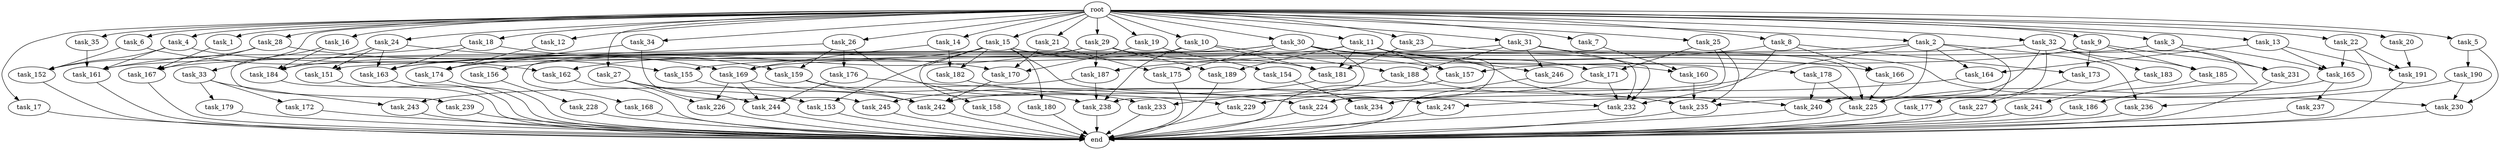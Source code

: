 digraph G {
  root [size="0.000000"];
  task_1 [size="10.240000"];
  task_2 [size="10.240000"];
  task_3 [size="10.240000"];
  task_4 [size="10.240000"];
  task_5 [size="10.240000"];
  task_6 [size="10.240000"];
  task_7 [size="10.240000"];
  task_8 [size="10.240000"];
  task_9 [size="10.240000"];
  task_10 [size="10.240000"];
  task_11 [size="10.240000"];
  task_12 [size="10.240000"];
  task_13 [size="10.240000"];
  task_14 [size="10.240000"];
  task_15 [size="10.240000"];
  task_16 [size="10.240000"];
  task_17 [size="10.240000"];
  task_18 [size="10.240000"];
  task_19 [size="10.240000"];
  task_20 [size="10.240000"];
  task_21 [size="10.240000"];
  task_22 [size="10.240000"];
  task_23 [size="10.240000"];
  task_24 [size="10.240000"];
  task_25 [size="10.240000"];
  task_26 [size="10.240000"];
  task_27 [size="10.240000"];
  task_28 [size="10.240000"];
  task_29 [size="10.240000"];
  task_30 [size="10.240000"];
  task_31 [size="10.240000"];
  task_32 [size="10.240000"];
  task_33 [size="10.240000"];
  task_34 [size="10.240000"];
  task_35 [size="10.240000"];
  task_151 [size="2920577761.280000"];
  task_152 [size="3865470566.400000"];
  task_153 [size="12455405158.400000"];
  task_154 [size="6957847019.520000"];
  task_155 [size="5583457484.800000"];
  task_156 [size="6957847019.520000"];
  task_157 [size="8504035246.080000"];
  task_158 [size="5497558138.880000"];
  task_159 [size="6270652252.160000"];
  task_160 [size="5841155522.560000"];
  task_161 [size="11166914969.600000"];
  task_162 [size="8933531975.680000"];
  task_163 [size="17008070492.160000"];
  task_164 [size="11682311045.120001"];
  task_165 [size="13829794693.120001"];
  task_166 [size="2491081031.680000"];
  task_167 [size="6614249635.840000"];
  task_168 [size="6957847019.520000"];
  task_169 [size="6442450944.000000"];
  task_170 [size="12197707120.639999"];
  task_171 [size="9363028705.280001"];
  task_172 [size="5497558138.880000"];
  task_173 [size="1116691496.960000"];
  task_174 [size="4638564679.680000"];
  task_175 [size="5239860101.120000"];
  task_176 [size="773094113.280000"];
  task_177 [size="3092376453.120000"];
  task_178 [size="773094113.280000"];
  task_179 [size="5497558138.880000"];
  task_180 [size="5497558138.880000"];
  task_181 [size="20358144983.040001"];
  task_182 [size="7645041786.880000"];
  task_183 [size="4209067950.080000"];
  task_184 [size="8418135900.160000"];
  task_185 [size="4982162063.360000"];
  task_186 [size="4209067950.080000"];
  task_187 [size="7301444403.200000"];
  task_188 [size="17179869184.000000"];
  task_189 [size="7730941132.800000"];
  task_190 [size="8589934592.000000"];
  task_191 [size="12025908428.800001"];
  task_224 [size="13572096655.360001"];
  task_225 [size="22162031247.360001"];
  task_226 [size="7730941132.800000"];
  task_227 [size="3092376453.120000"];
  task_228 [size="4209067950.080000"];
  task_229 [size="5583457484.800000"];
  task_230 [size="20272245637.119999"];
  task_231 [size="2920577761.280000"];
  task_232 [size="15977278341.120001"];
  task_233 [size="1546188226.560000"];
  task_234 [size="7730941132.800000"];
  task_235 [size="19069654794.240002"];
  task_236 [size="6184752906.240000"];
  task_237 [size="8589934592.000000"];
  task_238 [size="18468359372.799999"];
  task_239 [size="773094113.280000"];
  task_240 [size="11424613007.360001"];
  task_241 [size="5497558138.880000"];
  task_242 [size="14516989460.480000"];
  task_243 [size="12455405158.400000"];
  task_244 [size="8074538516.480000"];
  task_245 [size="1116691496.960000"];
  task_246 [size="10737418240.000000"];
  task_247 [size="5841155522.560000"];
  end [size="0.000000"];

  root -> task_1 [size="1.000000"];
  root -> task_2 [size="1.000000"];
  root -> task_3 [size="1.000000"];
  root -> task_4 [size="1.000000"];
  root -> task_5 [size="1.000000"];
  root -> task_6 [size="1.000000"];
  root -> task_7 [size="1.000000"];
  root -> task_8 [size="1.000000"];
  root -> task_9 [size="1.000000"];
  root -> task_10 [size="1.000000"];
  root -> task_11 [size="1.000000"];
  root -> task_12 [size="1.000000"];
  root -> task_13 [size="1.000000"];
  root -> task_14 [size="1.000000"];
  root -> task_15 [size="1.000000"];
  root -> task_16 [size="1.000000"];
  root -> task_17 [size="1.000000"];
  root -> task_18 [size="1.000000"];
  root -> task_19 [size="1.000000"];
  root -> task_20 [size="1.000000"];
  root -> task_21 [size="1.000000"];
  root -> task_22 [size="1.000000"];
  root -> task_23 [size="1.000000"];
  root -> task_24 [size="1.000000"];
  root -> task_25 [size="1.000000"];
  root -> task_26 [size="1.000000"];
  root -> task_27 [size="1.000000"];
  root -> task_28 [size="1.000000"];
  root -> task_29 [size="1.000000"];
  root -> task_30 [size="1.000000"];
  root -> task_31 [size="1.000000"];
  root -> task_32 [size="1.000000"];
  root -> task_33 [size="1.000000"];
  root -> task_34 [size="1.000000"];
  root -> task_35 [size="1.000000"];
  task_1 -> task_167 [size="209715200.000000"];
  task_2 -> task_164 [size="301989888.000000"];
  task_2 -> task_167 [size="301989888.000000"];
  task_2 -> task_177 [size="301989888.000000"];
  task_2 -> task_236 [size="301989888.000000"];
  task_2 -> task_240 [size="301989888.000000"];
  task_2 -> task_242 [size="301989888.000000"];
  task_3 -> task_165 [size="209715200.000000"];
  task_3 -> task_169 [size="209715200.000000"];
  task_3 -> task_231 [size="209715200.000000"];
  task_4 -> task_152 [size="209715200.000000"];
  task_4 -> task_161 [size="209715200.000000"];
  task_4 -> task_170 [size="209715200.000000"];
  task_5 -> task_190 [size="838860800.000000"];
  task_5 -> task_230 [size="838860800.000000"];
  task_6 -> task_152 [size="33554432.000000"];
  task_6 -> task_162 [size="33554432.000000"];
  task_7 -> task_160 [size="33554432.000000"];
  task_8 -> task_166 [size="33554432.000000"];
  task_8 -> task_173 [size="33554432.000000"];
  task_8 -> task_187 [size="33554432.000000"];
  task_8 -> task_232 [size="33554432.000000"];
  task_9 -> task_157 [size="75497472.000000"];
  task_9 -> task_173 [size="75497472.000000"];
  task_9 -> task_185 [size="75497472.000000"];
  task_9 -> task_231 [size="75497472.000000"];
  task_10 -> task_163 [size="838860800.000000"];
  task_10 -> task_181 [size="838860800.000000"];
  task_10 -> task_188 [size="838860800.000000"];
  task_10 -> task_238 [size="838860800.000000"];
  task_11 -> task_157 [size="75497472.000000"];
  task_11 -> task_163 [size="75497472.000000"];
  task_11 -> task_171 [size="75497472.000000"];
  task_11 -> task_178 [size="75497472.000000"];
  task_11 -> task_181 [size="75497472.000000"];
  task_11 -> task_189 [size="75497472.000000"];
  task_11 -> task_224 [size="75497472.000000"];
  task_11 -> task_232 [size="75497472.000000"];
  task_12 -> task_174 [size="209715200.000000"];
  task_13 -> task_164 [size="838860800.000000"];
  task_13 -> task_165 [size="838860800.000000"];
  task_13 -> task_191 [size="838860800.000000"];
  task_14 -> task_169 [size="209715200.000000"];
  task_14 -> task_182 [size="209715200.000000"];
  task_15 -> task_153 [size="536870912.000000"];
  task_15 -> task_158 [size="536870912.000000"];
  task_15 -> task_160 [size="536870912.000000"];
  task_15 -> task_180 [size="536870912.000000"];
  task_15 -> task_181 [size="536870912.000000"];
  task_15 -> task_182 [size="536870912.000000"];
  task_15 -> task_184 [size="536870912.000000"];
  task_15 -> task_232 [size="536870912.000000"];
  task_16 -> task_184 [size="75497472.000000"];
  task_16 -> task_239 [size="75497472.000000"];
  task_17 -> end [size="1.000000"];
  task_18 -> task_159 [size="536870912.000000"];
  task_18 -> task_161 [size="536870912.000000"];
  task_18 -> task_163 [size="536870912.000000"];
  task_19 -> task_154 [size="679477248.000000"];
  task_19 -> task_170 [size="679477248.000000"];
  task_20 -> task_191 [size="33554432.000000"];
  task_21 -> task_170 [size="301989888.000000"];
  task_21 -> task_175 [size="301989888.000000"];
  task_22 -> task_165 [size="301989888.000000"];
  task_22 -> task_191 [size="301989888.000000"];
  task_22 -> task_240 [size="301989888.000000"];
  task_23 -> task_181 [size="536870912.000000"];
  task_23 -> task_225 [size="536870912.000000"];
  task_24 -> task_151 [size="209715200.000000"];
  task_24 -> task_163 [size="209715200.000000"];
  task_24 -> task_169 [size="209715200.000000"];
  task_24 -> task_184 [size="209715200.000000"];
  task_25 -> task_171 [size="838860800.000000"];
  task_25 -> task_224 [size="838860800.000000"];
  task_25 -> task_235 [size="838860800.000000"];
  task_26 -> task_151 [size="75497472.000000"];
  task_26 -> task_159 [size="75497472.000000"];
  task_26 -> task_176 [size="75497472.000000"];
  task_26 -> task_233 [size="75497472.000000"];
  task_27 -> task_153 [size="679477248.000000"];
  task_27 -> task_226 [size="679477248.000000"];
  task_27 -> task_244 [size="679477248.000000"];
  task_28 -> task_152 [size="134217728.000000"];
  task_28 -> task_155 [size="134217728.000000"];
  task_28 -> task_167 [size="134217728.000000"];
  task_29 -> task_156 [size="679477248.000000"];
  task_29 -> task_157 [size="679477248.000000"];
  task_29 -> task_168 [size="679477248.000000"];
  task_29 -> task_187 [size="679477248.000000"];
  task_29 -> task_189 [size="679477248.000000"];
  task_30 -> task_161 [size="209715200.000000"];
  task_30 -> task_166 [size="209715200.000000"];
  task_30 -> task_174 [size="209715200.000000"];
  task_30 -> task_175 [size="209715200.000000"];
  task_30 -> task_238 [size="209715200.000000"];
  task_30 -> task_240 [size="209715200.000000"];
  task_30 -> task_246 [size="209715200.000000"];
  task_31 -> task_162 [size="838860800.000000"];
  task_31 -> task_188 [size="838860800.000000"];
  task_31 -> task_230 [size="838860800.000000"];
  task_31 -> task_232 [size="838860800.000000"];
  task_31 -> task_246 [size="838860800.000000"];
  task_32 -> task_155 [size="411041792.000000"];
  task_32 -> task_183 [size="411041792.000000"];
  task_32 -> task_185 [size="411041792.000000"];
  task_32 -> task_186 [size="411041792.000000"];
  task_32 -> task_225 [size="411041792.000000"];
  task_32 -> task_235 [size="411041792.000000"];
  task_33 -> task_172 [size="536870912.000000"];
  task_33 -> task_179 [size="536870912.000000"];
  task_33 -> task_243 [size="536870912.000000"];
  task_34 -> task_174 [size="33554432.000000"];
  task_34 -> task_245 [size="33554432.000000"];
  task_35 -> task_161 [size="134217728.000000"];
  task_151 -> end [size="1.000000"];
  task_152 -> end [size="1.000000"];
  task_153 -> end [size="1.000000"];
  task_154 -> task_234 [size="679477248.000000"];
  task_155 -> task_242 [size="679477248.000000"];
  task_156 -> task_228 [size="411041792.000000"];
  task_157 -> end [size="1.000000"];
  task_158 -> end [size="1.000000"];
  task_159 -> task_229 [size="134217728.000000"];
  task_159 -> task_242 [size="134217728.000000"];
  task_160 -> task_235 [size="536870912.000000"];
  task_161 -> end [size="1.000000"];
  task_162 -> end [size="1.000000"];
  task_163 -> end [size="1.000000"];
  task_164 -> task_229 [size="411041792.000000"];
  task_165 -> task_225 [size="838860800.000000"];
  task_165 -> task_237 [size="838860800.000000"];
  task_166 -> task_225 [size="75497472.000000"];
  task_167 -> end [size="1.000000"];
  task_168 -> end [size="1.000000"];
  task_169 -> task_226 [size="75497472.000000"];
  task_169 -> task_238 [size="75497472.000000"];
  task_169 -> task_244 [size="75497472.000000"];
  task_170 -> task_242 [size="301989888.000000"];
  task_171 -> task_232 [size="75497472.000000"];
  task_171 -> task_234 [size="75497472.000000"];
  task_172 -> end [size="1.000000"];
  task_173 -> task_227 [size="301989888.000000"];
  task_174 -> end [size="1.000000"];
  task_175 -> end [size="1.000000"];
  task_176 -> task_244 [size="33554432.000000"];
  task_176 -> task_247 [size="33554432.000000"];
  task_177 -> end [size="1.000000"];
  task_178 -> task_225 [size="301989888.000000"];
  task_178 -> task_240 [size="301989888.000000"];
  task_179 -> end [size="1.000000"];
  task_180 -> end [size="1.000000"];
  task_181 -> task_245 [size="75497472.000000"];
  task_182 -> task_224 [size="411041792.000000"];
  task_183 -> task_241 [size="536870912.000000"];
  task_184 -> end [size="1.000000"];
  task_185 -> task_247 [size="536870912.000000"];
  task_186 -> end [size="1.000000"];
  task_187 -> task_238 [size="679477248.000000"];
  task_187 -> task_243 [size="679477248.000000"];
  task_188 -> task_233 [size="75497472.000000"];
  task_188 -> task_235 [size="75497472.000000"];
  task_189 -> end [size="1.000000"];
  task_190 -> task_230 [size="301989888.000000"];
  task_190 -> task_236 [size="301989888.000000"];
  task_191 -> end [size="1.000000"];
  task_224 -> end [size="1.000000"];
  task_225 -> end [size="1.000000"];
  task_226 -> end [size="1.000000"];
  task_227 -> end [size="1.000000"];
  task_228 -> end [size="1.000000"];
  task_229 -> end [size="1.000000"];
  task_230 -> end [size="1.000000"];
  task_231 -> end [size="1.000000"];
  task_232 -> end [size="1.000000"];
  task_233 -> end [size="1.000000"];
  task_234 -> end [size="1.000000"];
  task_235 -> end [size="1.000000"];
  task_236 -> end [size="1.000000"];
  task_237 -> end [size="1.000000"];
  task_238 -> end [size="1.000000"];
  task_239 -> end [size="1.000000"];
  task_240 -> end [size="1.000000"];
  task_241 -> end [size="1.000000"];
  task_242 -> end [size="1.000000"];
  task_243 -> end [size="1.000000"];
  task_244 -> end [size="1.000000"];
  task_245 -> end [size="1.000000"];
  task_246 -> end [size="1.000000"];
  task_247 -> end [size="1.000000"];
}
